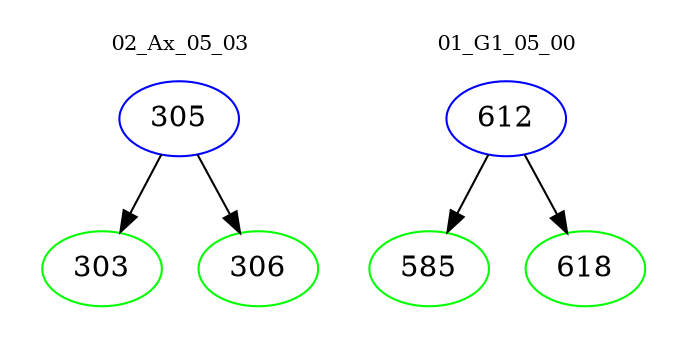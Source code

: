 digraph{
subgraph cluster_0 {
color = white
label = "02_Ax_05_03";
fontsize=10;
T0_305 [label="305", color="blue"]
T0_305 -> T0_303 [color="black"]
T0_303 [label="303", color="green"]
T0_305 -> T0_306 [color="black"]
T0_306 [label="306", color="green"]
}
subgraph cluster_1 {
color = white
label = "01_G1_05_00";
fontsize=10;
T1_612 [label="612", color="blue"]
T1_612 -> T1_585 [color="black"]
T1_585 [label="585", color="green"]
T1_612 -> T1_618 [color="black"]
T1_618 [label="618", color="green"]
}
}
